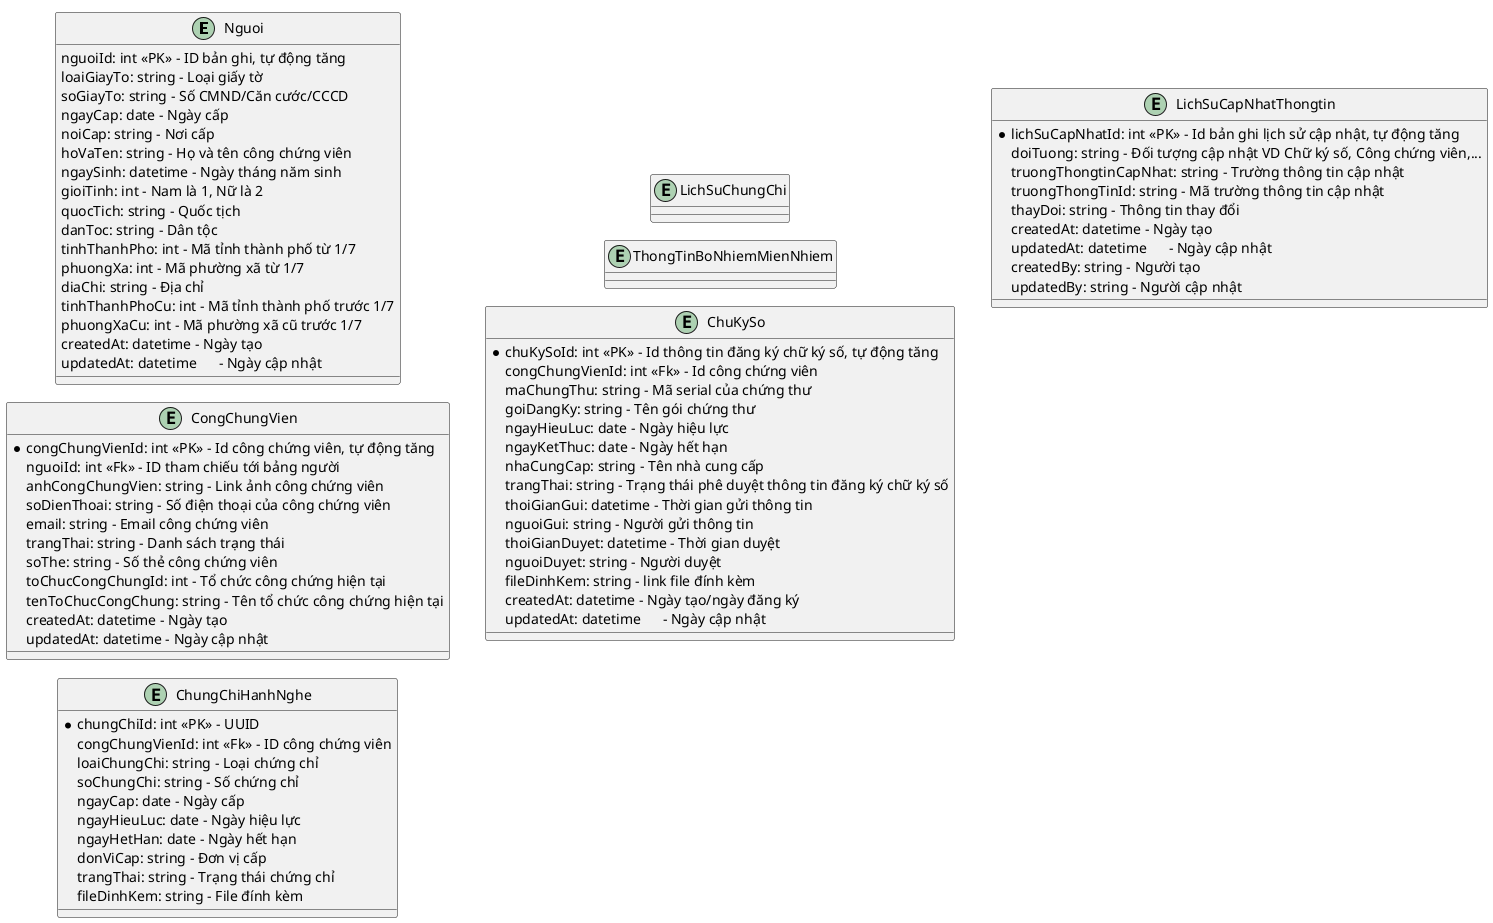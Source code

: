 @startuml ldm
!pragma layout smetana
left to right direction

entity Nguoi
entity CongChungVien
entity ChungChiHanhNghe
entity LichSuChungChi
entity ThongTinBoNhiemMienNhiem
entity ChuKySo
entity LichSuCapNhatThongtin

entity Nguoi {
  nguoiId: int <<PK>> - ID bản ghi, tự động tăng
  loaiGiayTo: string - Loại giấy tờ
  soGiayTo: string - Số CMND/Căn cước/CCCD 
  ngayCap: date - Ngày cấp
  noiCap: string - Nơi cấp
  hoVaTen: string - Họ và tên công chứng viên
  ngaySinh: datetime - Ngày tháng năm sinh
  gioiTinh: int - Nam là 1, Nữ là 2
  quocTich: string - Quốc tịch
  danToc: string - Dân tộc
  tinhThanhPho: int - Mã tỉnh thành phố từ 1/7
  phuongXa: int - Mã phường xã từ 1/7
  diaChi: string - Địa chỉ
  tinhThanhPhoCu: int - Mã tỉnh thành phố trước 1/7
  phuongXaCu: int - Mã phường xã cũ trước 1/7
  createdAt: datetime - Ngày tạo
  updatedAt: datetime      - Ngày cập nhật
}

entity CongChungVien {
  *congChungVienId: int <<PK>> - Id công chứng viên, tự động tăng
  nguoiId: int <<Fk>> - ID tham chiếu tới bảng người
  anhCongChungVien: string - Link ảnh công chứng viên
  soDienThoai: string - Số điện thoại của công chứng viên
  email: string - Email công chứng viên
  trangThai: string - Danh sách trạng thái
  soThe: string - Số thẻ công chứng viên
  toChucCongChungId: int - Tổ chức công chứng hiện tại
  tenToChucCongChung: string - Tên tổ chức công chứng hiện tại
  createdAt: datetime - Ngày tạo
  updatedAt: datetime - Ngày cập nhật

}

entity ChungChiHanhNghe {
  *chungChiId: int <<PK>> - UUID
  congChungVienId: int <<Fk>> - ID công chứng viên
  loaiChungChi: string - Loại chứng chỉ
  soChungChi: string - Số chứng chỉ
  ngayCap: date - Ngày cấp
  ngayHieuLuc: date - Ngày hiệu lực
  ngayHetHan: date - Ngày hết hạn
  donViCap: string - Đơn vị cấp
  trangThai: string - Trạng thái chứng chỉ
  fileDinhKem: string - File đính kèm
}

entity ChuKySo {
  *chuKySoId: int <<PK>> - Id thông tin đăng ký chữ ký số, tự động tăng
  congChungVienId: int <<Fk>> - Id công chứng viên
  maChungThu: string - Mã serial của chứng thư
  goiDangKy: string - Tên gói chứng thư
  ngayHieuLuc: date - Ngày hiệu lực
  ngayKetThuc: date - Ngày hết hạn
  nhaCungCap: string - Tên nhà cung cấp
  trangThai: string - Trạng thái phê duyệt thông tin đăng ký chữ ký số
  thoiGianGui: datetime - Thời gian gửi thông tin
  nguoiGui: string - Người gửi thông tin
  thoiGianDuyet: datetime - Thời gian duyệt
  nguoiDuyet: string - Người duyệt
  fileDinhKem: string - link file đính kèm
  createdAt: datetime - Ngày tạo/ngày đăng ký
  updatedAt: datetime      - Ngày cập nhật
}

entity LichSuCapNhatThongtin {
  *lichSuCapNhatId: int <<PK>> - Id bản ghi lịch sử cập nhật, tự động tăng
  doiTuong: string - Đối tượng cập nhật VD Chữ ký số, Công chứng viên,...
  truongThongtinCapNhat: string - Trường thông tin cập nhật
  truongThongTinId: string - Mã trường thông tin cập nhật
  thayDoi: string - Thông tin thay đổi
  createdAt: datetime - Ngày tạo
  updatedAt: datetime      - Ngày cập nhật
  createdBy: string - Người tạo
  updatedBy: string - Người cập nhật
}

@enduml
